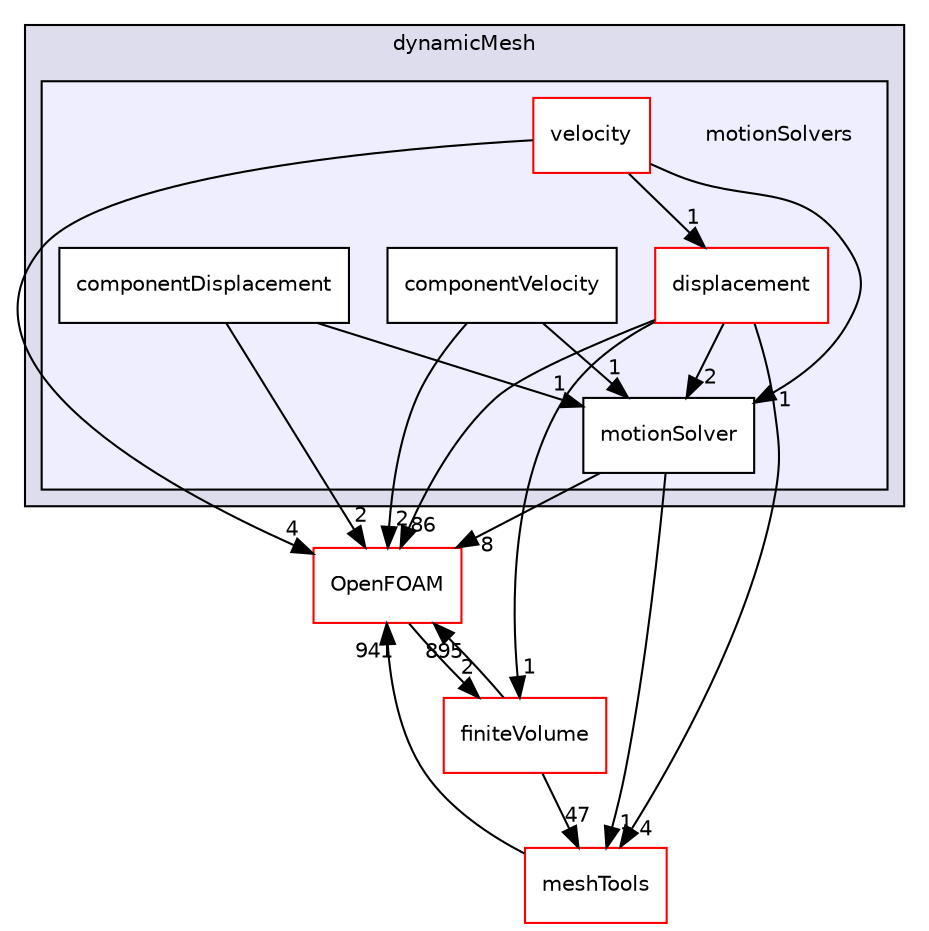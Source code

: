 digraph "src/dynamicMesh/motionSolvers" {
  bgcolor=transparent;
  compound=true
  node [ fontsize="10", fontname="Helvetica"];
  edge [ labelfontsize="10", labelfontname="Helvetica"];
  subgraph clusterdir_63742796c427c97a292c80f7db71da36 {
    graph [ bgcolor="#ddddee", pencolor="black", label="dynamicMesh" fontname="Helvetica", fontsize="10", URL="dir_63742796c427c97a292c80f7db71da36.html"]
  subgraph clusterdir_63edc9dc903196284d9e86748ed5cd67 {
    graph [ bgcolor="#eeeeff", pencolor="black", label="" URL="dir_63edc9dc903196284d9e86748ed5cd67.html"];
    dir_63edc9dc903196284d9e86748ed5cd67 [shape=plaintext label="motionSolvers"];
    dir_482070712f018a9358bd27ab2e216835 [shape=box label="componentDisplacement" color="black" fillcolor="white" style="filled" URL="dir_482070712f018a9358bd27ab2e216835.html"];
    dir_89947d7eafa6661ef4d479cdaad0fc15 [shape=box label="componentVelocity" color="black" fillcolor="white" style="filled" URL="dir_89947d7eafa6661ef4d479cdaad0fc15.html"];
    dir_b6bbef0e5e6a5d50496a71f7626b4ce2 [shape=box label="displacement" color="red" fillcolor="white" style="filled" URL="dir_b6bbef0e5e6a5d50496a71f7626b4ce2.html"];
    dir_f08b2a025042587e1713b7e1a14ec2df [shape=box label="motionSolver" color="black" fillcolor="white" style="filled" URL="dir_f08b2a025042587e1713b7e1a14ec2df.html"];
    dir_a92c842e1e99d5ed5026d73cff45ef1b [shape=box label="velocity" color="red" fillcolor="white" style="filled" URL="dir_a92c842e1e99d5ed5026d73cff45ef1b.html"];
  }
  }
  dir_9bd15774b555cf7259a6fa18f99fe99b [shape=box label="finiteVolume" color="red" URL="dir_9bd15774b555cf7259a6fa18f99fe99b.html"];
  dir_ae30ad0bef50cf391b24c614251bb9fd [shape=box label="meshTools" color="red" URL="dir_ae30ad0bef50cf391b24c614251bb9fd.html"];
  dir_c5473ff19b20e6ec4dfe5c310b3778a8 [shape=box label="OpenFOAM" color="red" URL="dir_c5473ff19b20e6ec4dfe5c310b3778a8.html"];
  dir_9bd15774b555cf7259a6fa18f99fe99b->dir_ae30ad0bef50cf391b24c614251bb9fd [headlabel="47", labeldistance=1.5 headhref="dir_000814_001949.html"];
  dir_9bd15774b555cf7259a6fa18f99fe99b->dir_c5473ff19b20e6ec4dfe5c310b3778a8 [headlabel="895", labeldistance=1.5 headhref="dir_000814_002151.html"];
  dir_ae30ad0bef50cf391b24c614251bb9fd->dir_c5473ff19b20e6ec4dfe5c310b3778a8 [headlabel="941", labeldistance=1.5 headhref="dir_001949_002151.html"];
  dir_89947d7eafa6661ef4d479cdaad0fc15->dir_f08b2a025042587e1713b7e1a14ec2df [headlabel="1", labeldistance=1.5 headhref="dir_000623_000645.html"];
  dir_89947d7eafa6661ef4d479cdaad0fc15->dir_c5473ff19b20e6ec4dfe5c310b3778a8 [headlabel="2", labeldistance=1.5 headhref="dir_000623_002151.html"];
  dir_482070712f018a9358bd27ab2e216835->dir_f08b2a025042587e1713b7e1a14ec2df [headlabel="1", labeldistance=1.5 headhref="dir_000622_000645.html"];
  dir_482070712f018a9358bd27ab2e216835->dir_c5473ff19b20e6ec4dfe5c310b3778a8 [headlabel="2", labeldistance=1.5 headhref="dir_000622_002151.html"];
  dir_f08b2a025042587e1713b7e1a14ec2df->dir_ae30ad0bef50cf391b24c614251bb9fd [headlabel="1", labeldistance=1.5 headhref="dir_000645_001949.html"];
  dir_f08b2a025042587e1713b7e1a14ec2df->dir_c5473ff19b20e6ec4dfe5c310b3778a8 [headlabel="8", labeldistance=1.5 headhref="dir_000645_002151.html"];
  dir_c5473ff19b20e6ec4dfe5c310b3778a8->dir_9bd15774b555cf7259a6fa18f99fe99b [headlabel="2", labeldistance=1.5 headhref="dir_002151_000814.html"];
  dir_a92c842e1e99d5ed5026d73cff45ef1b->dir_f08b2a025042587e1713b7e1a14ec2df [headlabel="1", labeldistance=1.5 headhref="dir_000646_000645.html"];
  dir_a92c842e1e99d5ed5026d73cff45ef1b->dir_c5473ff19b20e6ec4dfe5c310b3778a8 [headlabel="4", labeldistance=1.5 headhref="dir_000646_002151.html"];
  dir_a92c842e1e99d5ed5026d73cff45ef1b->dir_b6bbef0e5e6a5d50496a71f7626b4ce2 [headlabel="1", labeldistance=1.5 headhref="dir_000646_000624.html"];
  dir_b6bbef0e5e6a5d50496a71f7626b4ce2->dir_9bd15774b555cf7259a6fa18f99fe99b [headlabel="1", labeldistance=1.5 headhref="dir_000624_000814.html"];
  dir_b6bbef0e5e6a5d50496a71f7626b4ce2->dir_ae30ad0bef50cf391b24c614251bb9fd [headlabel="4", labeldistance=1.5 headhref="dir_000624_001949.html"];
  dir_b6bbef0e5e6a5d50496a71f7626b4ce2->dir_f08b2a025042587e1713b7e1a14ec2df [headlabel="2", labeldistance=1.5 headhref="dir_000624_000645.html"];
  dir_b6bbef0e5e6a5d50496a71f7626b4ce2->dir_c5473ff19b20e6ec4dfe5c310b3778a8 [headlabel="86", labeldistance=1.5 headhref="dir_000624_002151.html"];
}
